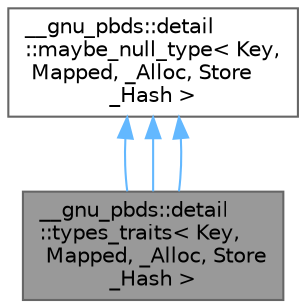 digraph "__gnu_pbds::detail::types_traits&lt; Key, Mapped, _Alloc, Store_Hash &gt;"
{
 // LATEX_PDF_SIZE
  bgcolor="transparent";
  edge [fontname=Helvetica,fontsize=10,labelfontname=Helvetica,labelfontsize=10];
  node [fontname=Helvetica,fontsize=10,shape=box,height=0.2,width=0.4];
  Node1 [id="Node000001",label="__gnu_pbds::detail\l::types_traits\< Key,\l Mapped, _Alloc, Store\l_Hash \>",height=0.2,width=0.4,color="gray40", fillcolor="grey60", style="filled", fontcolor="black",tooltip="Traits for abstract types."];
  Node2 -> Node1 [id="edge1_Node000001_Node000002",dir="back",color="steelblue1",style="solid",tooltip=" "];
  Node2 [id="Node000002",label="__gnu_pbds::detail\l::maybe_null_type\< Key,\l Mapped, _Alloc, Store\l_Hash \>",height=0.2,width=0.4,color="gray40", fillcolor="white", style="filled",URL="$struct____gnu__pbds_1_1detail_1_1maybe__null__type.html",tooltip="Base class for conditionally defining a static data member."];
  Node2 -> Node1 [id="edge2_Node000001_Node000002",dir="back",color="steelblue1",style="solid",tooltip=" "];
  Node2 -> Node1 [id="edge3_Node000001_Node000002",dir="back",color="steelblue1",style="solid",tooltip=" "];
}
